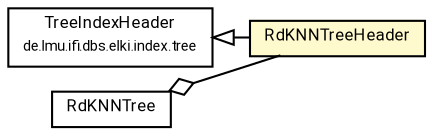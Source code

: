 #!/usr/local/bin/dot
#
# Class diagram 
# Generated by UMLGraph version R5_7_2-60-g0e99a6 (http://www.spinellis.gr/umlgraph/)
#

digraph G {
	graph [fontnames="svg"]
	edge [fontname="Roboto",fontsize=7,labelfontname="Roboto",labelfontsize=7,color="black"];
	node [fontname="Roboto",fontcolor="black",fontsize=8,shape=plaintext,margin=0,width=0,height=0];
	nodesep=0.15;
	ranksep=0.25;
	rankdir=LR;
	// de.lmu.ifi.dbs.elki.index.tree.TreeIndexHeader
	c8838943 [label=<<table title="de.lmu.ifi.dbs.elki.index.tree.TreeIndexHeader" border="0" cellborder="1" cellspacing="0" cellpadding="2" href="../../../TreeIndexHeader.html" target="_parent">
		<tr><td><table border="0" cellspacing="0" cellpadding="1">
		<tr><td align="center" balign="center"> <font face="Roboto">TreeIndexHeader</font> </td></tr>
		<tr><td align="center" balign="center"> <font face="Roboto" point-size="7.0">de.lmu.ifi.dbs.elki.index.tree</font> </td></tr>
		</table></td></tr>
		</table>>, URL="../../../TreeIndexHeader.html"];
	// de.lmu.ifi.dbs.elki.index.tree.spatial.rstarvariants.rdknn.RdKNNTree<O extends de.lmu.ifi.dbs.elki.data.NumberVector>
	c8839149 [label=<<table title="de.lmu.ifi.dbs.elki.index.tree.spatial.rstarvariants.rdknn.RdKNNTree" border="0" cellborder="1" cellspacing="0" cellpadding="2" href="RdKNNTree.html" target="_parent">
		<tr><td><table border="0" cellspacing="0" cellpadding="1">
		<tr><td align="center" balign="center"> <font face="Roboto">RdKNNTree</font> </td></tr>
		</table></td></tr>
		</table>>, URL="RdKNNTree.html"];
	// de.lmu.ifi.dbs.elki.index.tree.spatial.rstarvariants.rdknn.RdKNNTreeHeader
	c8839153 [label=<<table title="de.lmu.ifi.dbs.elki.index.tree.spatial.rstarvariants.rdknn.RdKNNTreeHeader" border="0" cellborder="1" cellspacing="0" cellpadding="2" bgcolor="lemonChiffon" href="RdKNNTreeHeader.html" target="_parent">
		<tr><td><table border="0" cellspacing="0" cellpadding="1">
		<tr><td align="center" balign="center"> <font face="Roboto">RdKNNTreeHeader</font> </td></tr>
		</table></td></tr>
		</table>>, URL="RdKNNTreeHeader.html"];
	// de.lmu.ifi.dbs.elki.index.tree.spatial.rstarvariants.rdknn.RdKNNTree<O extends de.lmu.ifi.dbs.elki.data.NumberVector> has de.lmu.ifi.dbs.elki.index.tree.spatial.rstarvariants.rdknn.RdKNNTreeHeader
	c8839149 -> c8839153 [arrowhead=none,arrowtail=ediamond,dir=back,weight=4];
	// de.lmu.ifi.dbs.elki.index.tree.spatial.rstarvariants.rdknn.RdKNNTreeHeader extends de.lmu.ifi.dbs.elki.index.tree.TreeIndexHeader
	c8838943 -> c8839153 [arrowtail=empty,dir=back,weight=10];
}

